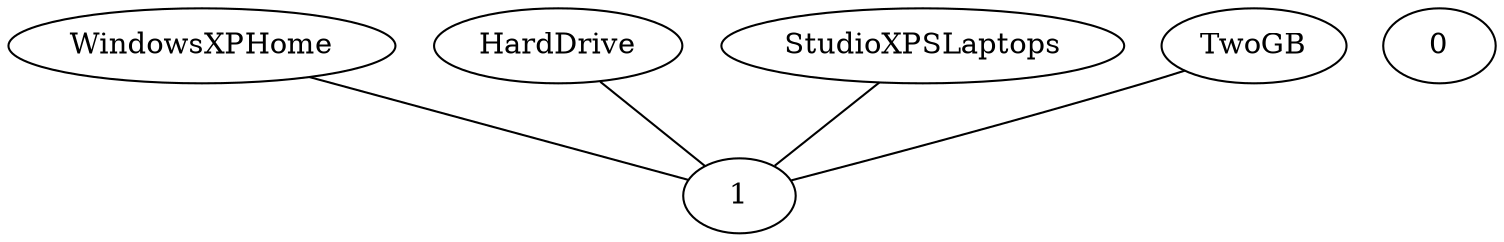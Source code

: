graph G {
  WindowsXPHome;
  HardDrive;
  StudioXPSLaptops;
  0;
  1;
  TwoGB;
  HardDrive -- 1;
  TwoGB -- 1;
  WindowsXPHome -- 1;
  StudioXPSLaptops -- 1;
}
